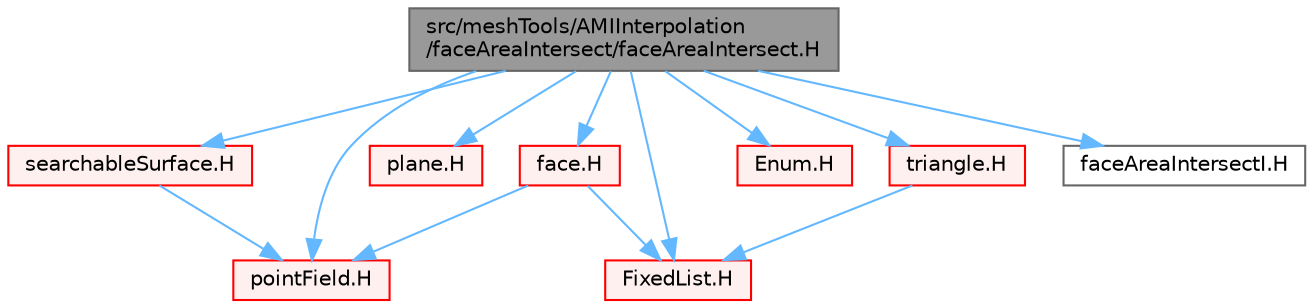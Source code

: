 digraph "src/meshTools/AMIInterpolation/faceAreaIntersect/faceAreaIntersect.H"
{
 // LATEX_PDF_SIZE
  bgcolor="transparent";
  edge [fontname=Helvetica,fontsize=10,labelfontname=Helvetica,labelfontsize=10];
  node [fontname=Helvetica,fontsize=10,shape=box,height=0.2,width=0.4];
  Node1 [id="Node000001",label="src/meshTools/AMIInterpolation\l/faceAreaIntersect/faceAreaIntersect.H",height=0.2,width=0.4,color="gray40", fillcolor="grey60", style="filled", fontcolor="black",tooltip=" "];
  Node1 -> Node2 [id="edge1_Node000001_Node000002",color="steelblue1",style="solid",tooltip=" "];
  Node2 [id="Node000002",label="pointField.H",height=0.2,width=0.4,color="red", fillcolor="#FFF0F0", style="filled",URL="$pointField_8H.html",tooltip=" "];
  Node1 -> Node109 [id="edge2_Node000001_Node000109",color="steelblue1",style="solid",tooltip=" "];
  Node109 [id="Node000109",label="FixedList.H",height=0.2,width=0.4,color="red", fillcolor="#FFF0F0", style="filled",URL="$FixedList_8H.html",tooltip=" "];
  Node1 -> Node193 [id="edge3_Node000001_Node000193",color="steelblue1",style="solid",tooltip=" "];
  Node193 [id="Node000193",label="plane.H",height=0.2,width=0.4,color="red", fillcolor="#FFF0F0", style="filled",URL="$plane_8H.html",tooltip=" "];
  Node1 -> Node206 [id="edge4_Node000001_Node000206",color="steelblue1",style="solid",tooltip=" "];
  Node206 [id="Node000206",label="face.H",height=0.2,width=0.4,color="red", fillcolor="#FFF0F0", style="filled",URL="$face_8H.html",tooltip=" "];
  Node206 -> Node2 [id="edge5_Node000206_Node000002",color="steelblue1",style="solid",tooltip=" "];
  Node206 -> Node109 [id="edge6_Node000206_Node000109",color="steelblue1",style="solid",tooltip=" "];
  Node1 -> Node214 [id="edge7_Node000001_Node000214",color="steelblue1",style="solid",tooltip=" "];
  Node214 [id="Node000214",label="triangle.H",height=0.2,width=0.4,color="red", fillcolor="#FFF0F0", style="filled",URL="$triangle_8H.html",tooltip=" "];
  Node214 -> Node109 [id="edge8_Node000214_Node000109",color="steelblue1",style="solid",tooltip=" "];
  Node1 -> Node135 [id="edge9_Node000001_Node000135",color="steelblue1",style="solid",tooltip=" "];
  Node135 [id="Node000135",label="Enum.H",height=0.2,width=0.4,color="red", fillcolor="#FFF0F0", style="filled",URL="$Enum_8H.html",tooltip=" "];
  Node1 -> Node230 [id="edge10_Node000001_Node000230",color="steelblue1",style="solid",tooltip=" "];
  Node230 [id="Node000230",label="searchableSurface.H",height=0.2,width=0.4,color="red", fillcolor="#FFF0F0", style="filled",URL="$searchableSurface_8H.html",tooltip=" "];
  Node230 -> Node2 [id="edge11_Node000230_Node000002",color="steelblue1",style="solid",tooltip=" "];
  Node1 -> Node251 [id="edge12_Node000001_Node000251",color="steelblue1",style="solid",tooltip=" "];
  Node251 [id="Node000251",label="faceAreaIntersectI.H",height=0.2,width=0.4,color="grey40", fillcolor="white", style="filled",URL="$faceAreaIntersectI_8H.html",tooltip=" "];
}
